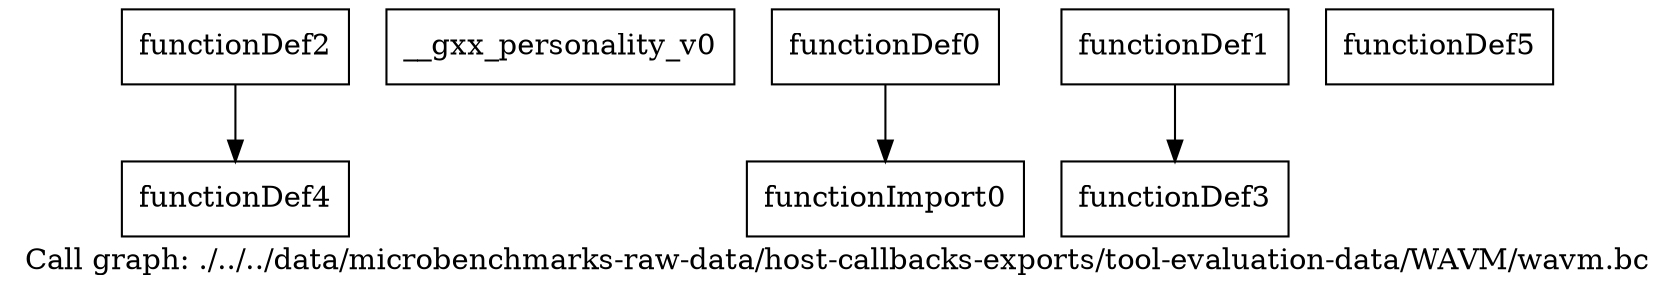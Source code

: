 digraph "Call graph: ./../../data/microbenchmarks-raw-data/host-callbacks-exports/tool-evaluation-data/WAVM/wavm.bc" {
	label="Call graph: ./../../data/microbenchmarks-raw-data/host-callbacks-exports/tool-evaluation-data/WAVM/wavm.bc";

	Node0xccffa0 [shape=record,label="{functionDef4}"];
	Node0xccfa90 [shape=record,label="{__gxx_personality_v0}"];
	Node0xccfb70 [shape=record,label="{functionImport0}"];
	Node0xccfbf0 [shape=record,label="{functionDef0}"];
	Node0xccfbf0 -> Node0xccfb70;
	Node0xccfca0 [shape=record,label="{functionDef1}"];
	Node0xccfca0 -> Node0xccfd20;
	Node0xccfdd0 [shape=record,label="{functionDef2}"];
	Node0xccfdd0 -> Node0xccffa0;
	Node0xccfd20 [shape=record,label="{functionDef3}"];
	Node0xcd0050 [shape=record,label="{functionDef5}"];
}
